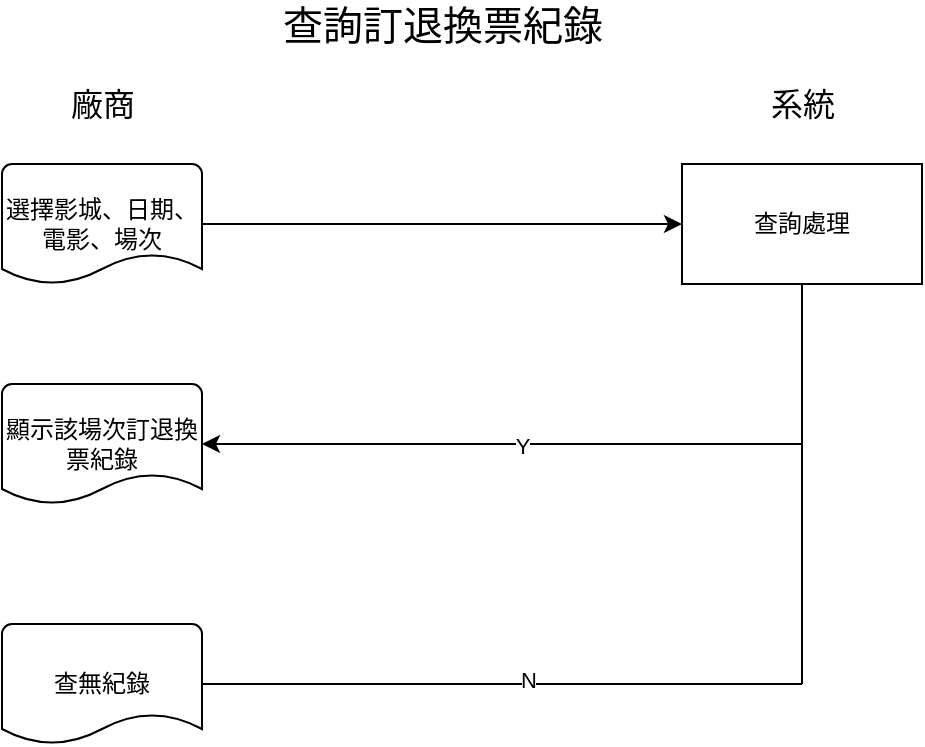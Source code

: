 <mxfile version="13.0.3" type="device"><diagram id="a3qd6QcOY1bc2oImaJ9a" name="第1頁"><mxGraphModel dx="1024" dy="592" grid="1" gridSize="10" guides="1" tooltips="1" connect="1" arrows="1" fold="1" page="1" pageScale="1" pageWidth="827" pageHeight="1169" math="0" shadow="0"><root><mxCell id="0"/><mxCell id="1" parent="0"/><mxCell id="Pbj1YcptlEVnChYmzoto-1" value="&lt;font style=&quot;font-size: 20px&quot;&gt;查詢訂退換票紀錄&lt;/font&gt;" style="text;html=1;align=center;verticalAlign=middle;resizable=0;points=[];autosize=1;" parent="1" vertex="1"><mxGeometry x="310" y="50" width="180" height="20" as="geometry"/></mxCell><mxCell id="MDrIacZ2S-WWjaa_yruB-1" style="edgeStyle=orthogonalEdgeStyle;rounded=0;orthogonalLoop=1;jettySize=auto;html=1;exitX=1;exitY=0.5;exitDx=0;exitDy=0;exitPerimeter=0;" parent="1" source="Pbj1YcptlEVnChYmzoto-2" target="Pbj1YcptlEVnChYmzoto-7" edge="1"><mxGeometry relative="1" as="geometry"/></mxCell><mxCell id="Pbj1YcptlEVnChYmzoto-2" value="選擇影城、日期、電影、場次" style="strokeWidth=1;html=1;shape=mxgraph.flowchart.document2;whiteSpace=wrap;size=0.25;" parent="1" vertex="1"><mxGeometry x="180" y="130" width="100" height="60" as="geometry"/></mxCell><mxCell id="Pbj1YcptlEVnChYmzoto-3" value="&lt;font style=&quot;font-size: 16px&quot;&gt;廠商&lt;/font&gt;" style="text;html=1;align=center;verticalAlign=middle;resizable=0;points=[];autosize=1;" parent="1" vertex="1"><mxGeometry x="205" y="90" width="50" height="20" as="geometry"/></mxCell><mxCell id="Pbj1YcptlEVnChYmzoto-6" value="&lt;font style=&quot;font-size: 16px&quot;&gt;系統&lt;/font&gt;" style="text;html=1;align=center;verticalAlign=middle;resizable=0;points=[];autosize=1;" parent="1" vertex="1"><mxGeometry x="555" y="90" width="50" height="20" as="geometry"/></mxCell><mxCell id="mnNqbk2sAyNyq-gyo_gx-5" style="edgeStyle=orthogonalEdgeStyle;rounded=0;orthogonalLoop=1;jettySize=auto;html=1;exitX=0.5;exitY=1;exitDx=0;exitDy=0;entryX=1;entryY=0.5;entryDx=0;entryDy=0;entryPerimeter=0;" edge="1" parent="1" source="Pbj1YcptlEVnChYmzoto-7" target="MDrIacZ2S-WWjaa_yruB-2"><mxGeometry relative="1" as="geometry"/></mxCell><mxCell id="mnNqbk2sAyNyq-gyo_gx-6" value="Y" style="edgeLabel;html=1;align=center;verticalAlign=middle;resizable=0;points=[];" vertex="1" connectable="0" parent="mnNqbk2sAyNyq-gyo_gx-5"><mxGeometry x="-0.845" y="2" relative="1" as="geometry"><mxPoint x="-142" y="51" as="offset"/></mxGeometry></mxCell><mxCell id="Pbj1YcptlEVnChYmzoto-7" value="查詢處理" style="rounded=0;whiteSpace=wrap;html=1;" parent="1" vertex="1"><mxGeometry x="520" y="130" width="120" height="60" as="geometry"/></mxCell><mxCell id="MDrIacZ2S-WWjaa_yruB-2" value="顯示該場次訂退換票紀錄" style="strokeWidth=1;html=1;shape=mxgraph.flowchart.document2;whiteSpace=wrap;size=0.25;" parent="1" vertex="1"><mxGeometry x="180" y="240" width="100" height="60" as="geometry"/></mxCell><mxCell id="mnNqbk2sAyNyq-gyo_gx-7" value="查無紀錄" style="strokeWidth=1;html=1;shape=mxgraph.flowchart.document2;whiteSpace=wrap;size=0.25;" vertex="1" parent="1"><mxGeometry x="180" y="360" width="100" height="60" as="geometry"/></mxCell><mxCell id="mnNqbk2sAyNyq-gyo_gx-8" value="" style="endArrow=none;html=1;exitX=1;exitY=0.5;exitDx=0;exitDy=0;exitPerimeter=0;" edge="1" parent="1" source="mnNqbk2sAyNyq-gyo_gx-7"><mxGeometry width="50" height="50" relative="1" as="geometry"><mxPoint x="420" y="400" as="sourcePoint"/><mxPoint x="580" y="390" as="targetPoint"/></mxGeometry></mxCell><mxCell id="mnNqbk2sAyNyq-gyo_gx-10" value="N" style="edgeLabel;html=1;align=center;verticalAlign=middle;resizable=0;points=[];" vertex="1" connectable="0" parent="mnNqbk2sAyNyq-gyo_gx-8"><mxGeometry x="0.084" y="2" relative="1" as="geometry"><mxPoint as="offset"/></mxGeometry></mxCell><mxCell id="mnNqbk2sAyNyq-gyo_gx-9" value="" style="endArrow=none;html=1;" edge="1" parent="1"><mxGeometry width="50" height="50" relative="1" as="geometry"><mxPoint x="580" y="390" as="sourcePoint"/><mxPoint x="580" y="270" as="targetPoint"/></mxGeometry></mxCell></root></mxGraphModel></diagram></mxfile>